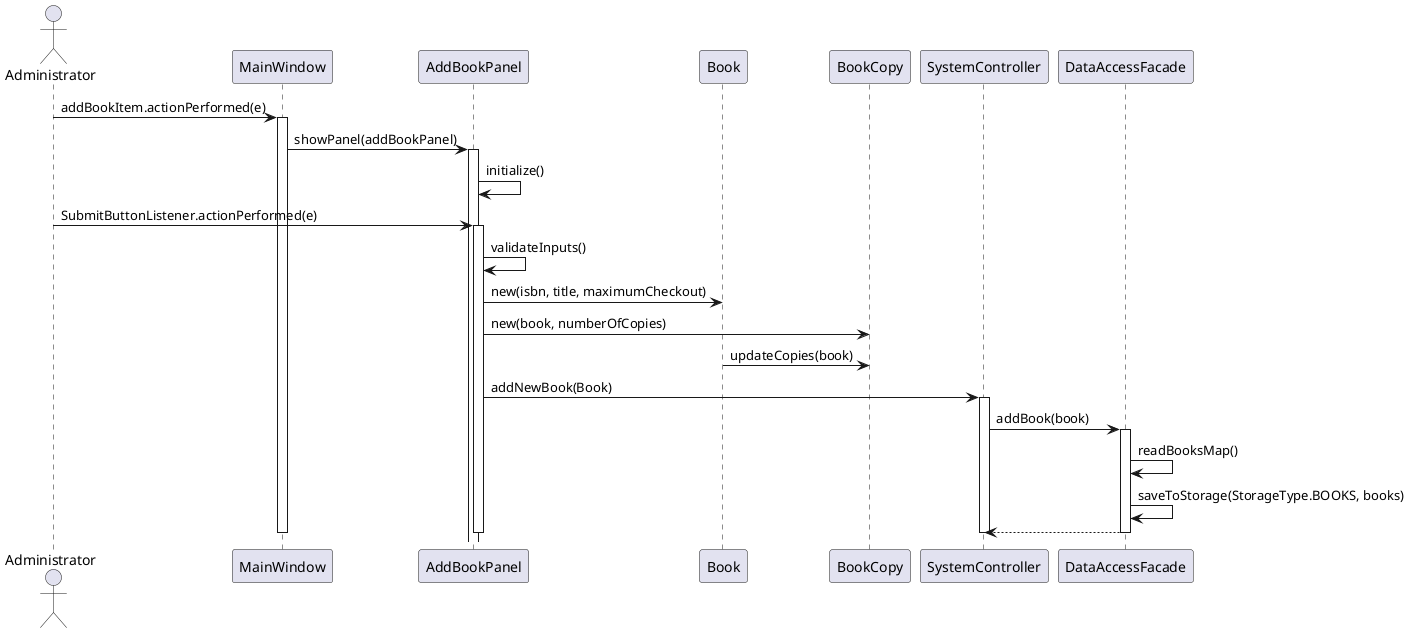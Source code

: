 @startuml
actor Administrator

Administrator -> MainWindow : addBookItem.actionPerformed(e)
activate MainWindow

MainWindow -> AddBookPanel : showPanel(addBookPanel)
activate AddBookPanel

AddBookPanel -> AddBookPanel : initialize()

Administrator -> AddBookPanel : SubmitButtonListener.actionPerformed(e)
activate AddBookPanel

AddBookPanel -> AddBookPanel : validateInputs()

AddBookPanel -> Book : new(isbn, title, maximumCheckout)

AddBookPanel -> BookCopy : new(book, numberOfCopies)

Book -> BookCopy: updateCopies(book)

AddBookPanel -> SystemController : addNewBook(Book)
activate SystemController

SystemController -> DataAccessFacade : addBook(book)
activate DataAccessFacade

DataAccessFacade -> DataAccessFacade : readBooksMap()
DataAccessFacade -> DataAccessFacade : saveToStorage(StorageType.BOOKS, books)

return

deactivate DataAccessFacade

deactivate SystemController

deactivate AddBookPanel

deactivate MainWindow
@enduml